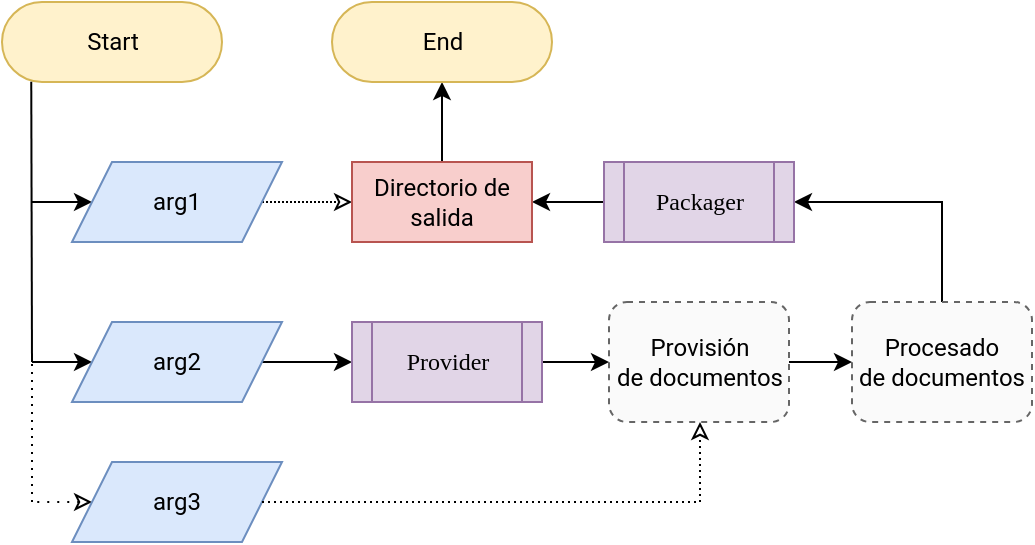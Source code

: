 <mxfile version="14.5.1" type="device"><diagram id="8R7jwroR5IyqC-tjQjaS" name="Página-1"><mxGraphModel dx="813" dy="471" grid="1" gridSize="10" guides="1" tooltips="1" connect="1" arrows="1" fold="1" page="1" pageScale="1" pageWidth="827" pageHeight="1169" math="0" shadow="0"><root><mxCell id="0"/><mxCell id="1" parent="0"/><mxCell id="vGrQd6LijBR7w7okcnhQ-32" style="edgeStyle=orthogonalEdgeStyle;rounded=0;orthogonalLoop=1;jettySize=auto;html=1;exitX=1;exitY=0.5;exitDx=0;exitDy=0;endArrow=classic;endFill=1;entryX=0;entryY=0.5;entryDx=0;entryDy=0;" parent="1" source="vGrQd6LijBR7w7okcnhQ-22" target="qPDb6A7-Tw7PDKCnqldx-1" edge="1"><mxGeometry relative="1" as="geometry"><mxPoint x="240" y="220" as="sourcePoint"/><mxPoint x="240" y="220" as="targetPoint"/><Array as="points"><mxPoint x="225" y="220"/><mxPoint x="225" y="220"/></Array></mxGeometry></mxCell><mxCell id="vGrQd6LijBR7w7okcnhQ-2" value="Start" style="html=1;dashed=0;whitespace=wrap;shape=mxgraph.dfd.start;rounded=1;fillColor=#fff2cc;strokeColor=#d6b656;fontFamily=Roboto;fontSource=https%3A%2F%2Ffonts.googleapis.com%2Fcss%3Ffamily%3DRoboto;" parent="1" vertex="1"><mxGeometry x="65" y="40" width="110" height="40" as="geometry"/></mxCell><mxCell id="qPDb6A7-Tw7PDKCnqldx-4" style="edgeStyle=orthogonalEdgeStyle;rounded=0;orthogonalLoop=1;jettySize=auto;html=1;exitX=0.5;exitY=0;exitDx=0;exitDy=0;entryX=1;entryY=0.5;entryDx=0;entryDy=0;startSize=6;endArrow=classic;endFill=1;endSize=6;fontFamily=Roboto Mono;fontSource=https%3A%2F%2Ffonts.googleapis.com%2Fcss%3Ffamily%3DRoboto%2BMono;fontSize=8;" edge="1" parent="1" source="vGrQd6LijBR7w7okcnhQ-11" target="vGrQd6LijBR7w7okcnhQ-12"><mxGeometry relative="1" as="geometry"/></mxCell><mxCell id="vGrQd6LijBR7w7okcnhQ-11" value="Procesado&lt;br&gt;de documentos" style="rounded=1;whiteSpace=wrap;html=1;fillColor=#FAFAFA;strokeColor=#666666;dashed=1;fontFamily=Roboto;fontSource=https%3A%2F%2Ffonts.googleapis.com%2Fcss%3Ffamily%3DRoboto;" parent="1" vertex="1"><mxGeometry x="490" y="190" width="90" height="60" as="geometry"/></mxCell><mxCell id="vGrQd6LijBR7w7okcnhQ-36" style="edgeStyle=orthogonalEdgeStyle;rounded=0;orthogonalLoop=1;jettySize=auto;html=1;entryX=1;entryY=0.5;entryDx=0;entryDy=0;startArrow=none;startFill=0;endArrow=classic;endFill=1;" parent="1" source="vGrQd6LijBR7w7okcnhQ-12" target="vGrQd6LijBR7w7okcnhQ-18" edge="1"><mxGeometry relative="1" as="geometry"/></mxCell><mxCell id="vGrQd6LijBR7w7okcnhQ-12" value="&lt;font face=&quot;Roboto Mono&quot; data-font-src=&quot;https://fonts.googleapis.com/css?family=Roboto+Mono&quot;&gt;Packager&lt;/font&gt;" style="shape=process;whiteSpace=wrap;html=1;backgroundOutline=1;fillColor=#e1d5e7;strokeColor=#9673a6;" parent="1" vertex="1"><mxGeometry x="366" y="120" width="95" height="40" as="geometry"/></mxCell><mxCell id="vGrQd6LijBR7w7okcnhQ-19" style="edgeStyle=orthogonalEdgeStyle;rounded=0;orthogonalLoop=1;jettySize=auto;html=1;entryX=0;entryY=0.5;entryDx=0;entryDy=0;dashed=1;dashPattern=1 1;endArrow=classic;endFill=0;" parent="1" source="vGrQd6LijBR7w7okcnhQ-17" target="vGrQd6LijBR7w7okcnhQ-18" edge="1"><mxGeometry relative="1" as="geometry"><Array as="points"><mxPoint x="220" y="140"/><mxPoint x="220" y="140"/></Array></mxGeometry></mxCell><mxCell id="vGrQd6LijBR7w7okcnhQ-29" style="edgeStyle=orthogonalEdgeStyle;rounded=0;orthogonalLoop=1;jettySize=auto;html=1;exitX=0;exitY=0.5;exitDx=0;exitDy=0;endArrow=none;endFill=0;startArrow=classic;startFill=1;" parent="1" source="vGrQd6LijBR7w7okcnhQ-17" edge="1"><mxGeometry relative="1" as="geometry"><mxPoint x="80" y="139.966" as="targetPoint"/></mxGeometry></mxCell><mxCell id="vGrQd6LijBR7w7okcnhQ-17" value="arg1" style="shape=parallelogram;perimeter=parallelogramPerimeter;whiteSpace=wrap;html=1;fixedSize=1;strokeColor=#6c8ebf;fillColor=#dae8fc;fontFamily=Roboto;fontSource=https%3A%2F%2Ffonts.googleapis.com%2Fcss%3Ffamily%3DRoboto;" parent="1" vertex="1"><mxGeometry x="100" y="120" width="105" height="40" as="geometry"/></mxCell><mxCell id="vGrQd6LijBR7w7okcnhQ-43" style="edgeStyle=orthogonalEdgeStyle;rounded=0;orthogonalLoop=1;jettySize=auto;html=1;entryX=0.5;entryY=0.5;entryDx=0;entryDy=20;entryPerimeter=0;startArrow=none;startFill=0;endArrow=classic;endFill=1;" parent="1" source="vGrQd6LijBR7w7okcnhQ-18" target="vGrQd6LijBR7w7okcnhQ-42" edge="1"><mxGeometry relative="1" as="geometry"/></mxCell><mxCell id="vGrQd6LijBR7w7okcnhQ-18" value="Directorio de salida" style="rounded=0;whiteSpace=wrap;html=1;fillColor=#f8cecc;strokeColor=#b85450;fontFamily=Roboto;fontSource=https%3A%2F%2Ffonts.googleapis.com%2Fcss%3Ffamily%3DRoboto;" parent="1" vertex="1"><mxGeometry x="240" y="120" width="90" height="40" as="geometry"/></mxCell><mxCell id="vGrQd6LijBR7w7okcnhQ-28" style="edgeStyle=orthogonalEdgeStyle;rounded=0;orthogonalLoop=1;jettySize=auto;html=1;exitX=0;exitY=0.5;exitDx=0;exitDy=0;endArrow=none;endFill=0;startArrow=classic;startFill=1;" parent="1" source="vGrQd6LijBR7w7okcnhQ-22" edge="1"><mxGeometry relative="1" as="geometry"><mxPoint x="80" y="219.966" as="targetPoint"/></mxGeometry></mxCell><mxCell id="vGrQd6LijBR7w7okcnhQ-22" value="arg2" style="shape=parallelogram;perimeter=parallelogramPerimeter;whiteSpace=wrap;html=1;fixedSize=1;strokeColor=#6c8ebf;fillColor=#dae8fc;fontFamily=Roboto;fontSource=https%3A%2F%2Ffonts.googleapis.com%2Fcss%3Ffamily%3DRoboto;" parent="1" vertex="1"><mxGeometry x="100" y="200" width="105" height="40" as="geometry"/></mxCell><mxCell id="vGrQd6LijBR7w7okcnhQ-30" value="" style="endArrow=none;html=1;exitX=0.133;exitY=0.997;exitDx=0;exitDy=0;exitPerimeter=0;endFill=0;" parent="1" source="vGrQd6LijBR7w7okcnhQ-2" edge="1"><mxGeometry width="50" height="50" relative="1" as="geometry"><mxPoint x="340" y="210" as="sourcePoint"/><mxPoint x="80" y="220" as="targetPoint"/></mxGeometry></mxCell><mxCell id="vGrQd6LijBR7w7okcnhQ-38" style="edgeStyle=orthogonalEdgeStyle;rounded=0;orthogonalLoop=1;jettySize=auto;html=1;exitX=1;exitY=0.5;exitDx=0;exitDy=0;entryX=0;entryY=0.5;entryDx=0;entryDy=0;startArrow=none;startFill=0;endArrow=classic;endFill=1;" parent="1" source="vGrQd6LijBR7w7okcnhQ-33" target="vGrQd6LijBR7w7okcnhQ-11" edge="1"><mxGeometry relative="1" as="geometry"/></mxCell><mxCell id="vGrQd6LijBR7w7okcnhQ-33" value="Provisión&lt;br&gt;de documentos" style="rounded=1;whiteSpace=wrap;html=1;fillColor=#FAFAFA;strokeColor=#666666;dashed=1;fontFamily=Roboto;fontSource=https%3A%2F%2Ffonts.googleapis.com%2Fcss%3Ffamily%3DRoboto;" parent="1" vertex="1"><mxGeometry x="368.5" y="190" width="90" height="60" as="geometry"/></mxCell><mxCell id="vGrQd6LijBR7w7okcnhQ-42" value="End" style="html=1;dashed=0;whitespace=wrap;shape=mxgraph.dfd.start;rounded=1;fillColor=#fff2cc;strokeColor=#d6b656;fontFamily=Roboto;fontSource=https%3A%2F%2Ffonts.googleapis.com%2Fcss%3Ffamily%3DRoboto;" parent="1" vertex="1"><mxGeometry x="230" y="40" width="110" height="40" as="geometry"/></mxCell><mxCell id="vGrQd6LijBR7w7okcnhQ-46" style="edgeStyle=orthogonalEdgeStyle;rounded=0;orthogonalLoop=1;jettySize=auto;html=1;exitX=0;exitY=0.5;exitDx=0;exitDy=0;startArrow=classic;startFill=0;endArrow=none;endFill=0;strokeWidth=1;fontFamily=Roboto;fontSource=https%3A%2F%2Ffonts.googleapis.com%2Fcss%3Ffamily%3DRoboto;dashed=1;dashPattern=1 4;" parent="1" source="vGrQd6LijBR7w7okcnhQ-44" edge="1"><mxGeometry relative="1" as="geometry"><mxPoint x="80" y="290" as="targetPoint"/><Array as="points"><mxPoint x="95" y="290"/></Array></mxGeometry></mxCell><mxCell id="vGrQd6LijBR7w7okcnhQ-44" value="arg3" style="shape=parallelogram;perimeter=parallelogramPerimeter;whiteSpace=wrap;html=1;fixedSize=1;strokeColor=#6c8ebf;fillColor=#dae8fc;fontFamily=Roboto;fontSource=https%3A%2F%2Ffonts.googleapis.com%2Fcss%3Ffamily%3DRoboto;" parent="1" vertex="1"><mxGeometry x="100" y="270" width="105" height="40" as="geometry"/></mxCell><mxCell id="vGrQd6LijBR7w7okcnhQ-45" value="" style="endArrow=none;dashed=1;html=1;dashPattern=1 3;strokeWidth=1;fontFamily=Roboto;fontSource=https%3A%2F%2Ffonts.googleapis.com%2Fcss%3Ffamily%3DRoboto;" parent="1" edge="1"><mxGeometry width="50" height="50" relative="1" as="geometry"><mxPoint x="80" y="290" as="sourcePoint"/><mxPoint x="80" y="220" as="targetPoint"/></mxGeometry></mxCell><mxCell id="vGrQd6LijBR7w7okcnhQ-47" style="edgeStyle=orthogonalEdgeStyle;rounded=0;orthogonalLoop=1;jettySize=auto;html=1;exitX=1;exitY=0.5;exitDx=0;exitDy=0;endArrow=classic;endFill=0;dashed=1;dashPattern=1 2;entryX=0.5;entryY=1;entryDx=0;entryDy=0;" parent="1" source="vGrQd6LijBR7w7okcnhQ-44" target="vGrQd6LijBR7w7okcnhQ-33" edge="1"><mxGeometry relative="1" as="geometry"><mxPoint x="205" y="230" as="sourcePoint"/><mxPoint x="250" y="230" as="targetPoint"/><Array as="points"><mxPoint x="414" y="290"/><mxPoint x="414" y="250"/></Array></mxGeometry></mxCell><mxCell id="qPDb6A7-Tw7PDKCnqldx-2" style="edgeStyle=orthogonalEdgeStyle;rounded=0;orthogonalLoop=1;jettySize=auto;html=1;exitX=1;exitY=0.5;exitDx=0;exitDy=0;entryX=0;entryY=0.5;entryDx=0;entryDy=0;startSize=6;endArrow=classic;endFill=1;endSize=6;fontFamily=Roboto Mono;fontSource=https%3A%2F%2Ffonts.googleapis.com%2Fcss%3Ffamily%3DRoboto%2BMono;fontSize=8;" edge="1" parent="1" source="qPDb6A7-Tw7PDKCnqldx-1" target="vGrQd6LijBR7w7okcnhQ-33"><mxGeometry relative="1" as="geometry"/></mxCell><mxCell id="qPDb6A7-Tw7PDKCnqldx-1" value="&lt;font face=&quot;Roboto Mono&quot; data-font-src=&quot;https://fonts.googleapis.com/css?family=Roboto+Mono&quot;&gt;Provider&lt;/font&gt;" style="shape=process;whiteSpace=wrap;html=1;backgroundOutline=1;fillColor=#e1d5e7;strokeColor=#9673a6;" vertex="1" parent="1"><mxGeometry x="240" y="200" width="95" height="40" as="geometry"/></mxCell></root></mxGraphModel></diagram></mxfile>